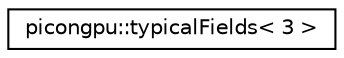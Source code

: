 digraph "Graphical Class Hierarchy"
{
 // LATEX_PDF_SIZE
  edge [fontname="Helvetica",fontsize="10",labelfontname="Helvetica",labelfontsize="10"];
  node [fontname="Helvetica",fontsize="10",shape=record];
  rankdir="LR";
  Node0 [label="picongpu::typicalFields\< 3 \>",height=0.2,width=0.4,color="black", fillcolor="white", style="filled",URL="$structpicongpu_1_1typical_fields_3_013_01_4.html",tooltip=" "];
}
